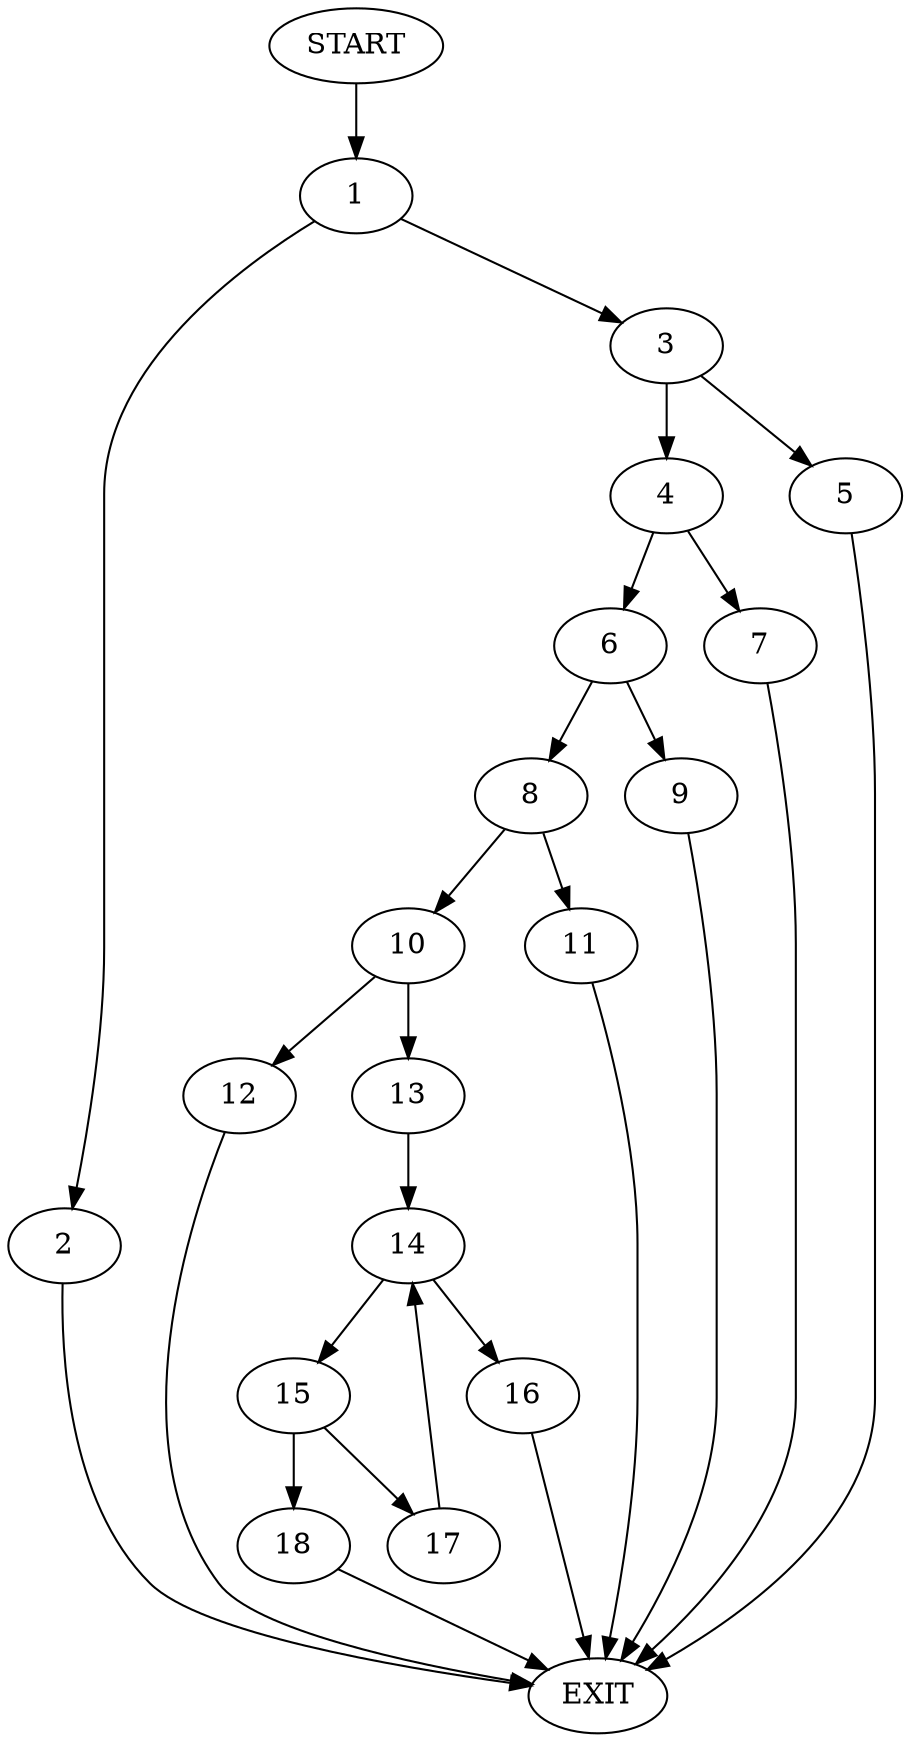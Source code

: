 digraph {
0 [label="START"]
19 [label="EXIT"]
0 -> 1
1 -> 2
1 -> 3
3 -> 4
3 -> 5
2 -> 19
5 -> 19
4 -> 6
4 -> 7
7 -> 19
6 -> 8
6 -> 9
9 -> 19
8 -> 10
8 -> 11
10 -> 12
10 -> 13
11 -> 19
12 -> 19
13 -> 14
14 -> 15
14 -> 16
16 -> 19
15 -> 17
15 -> 18
17 -> 14
18 -> 19
}
